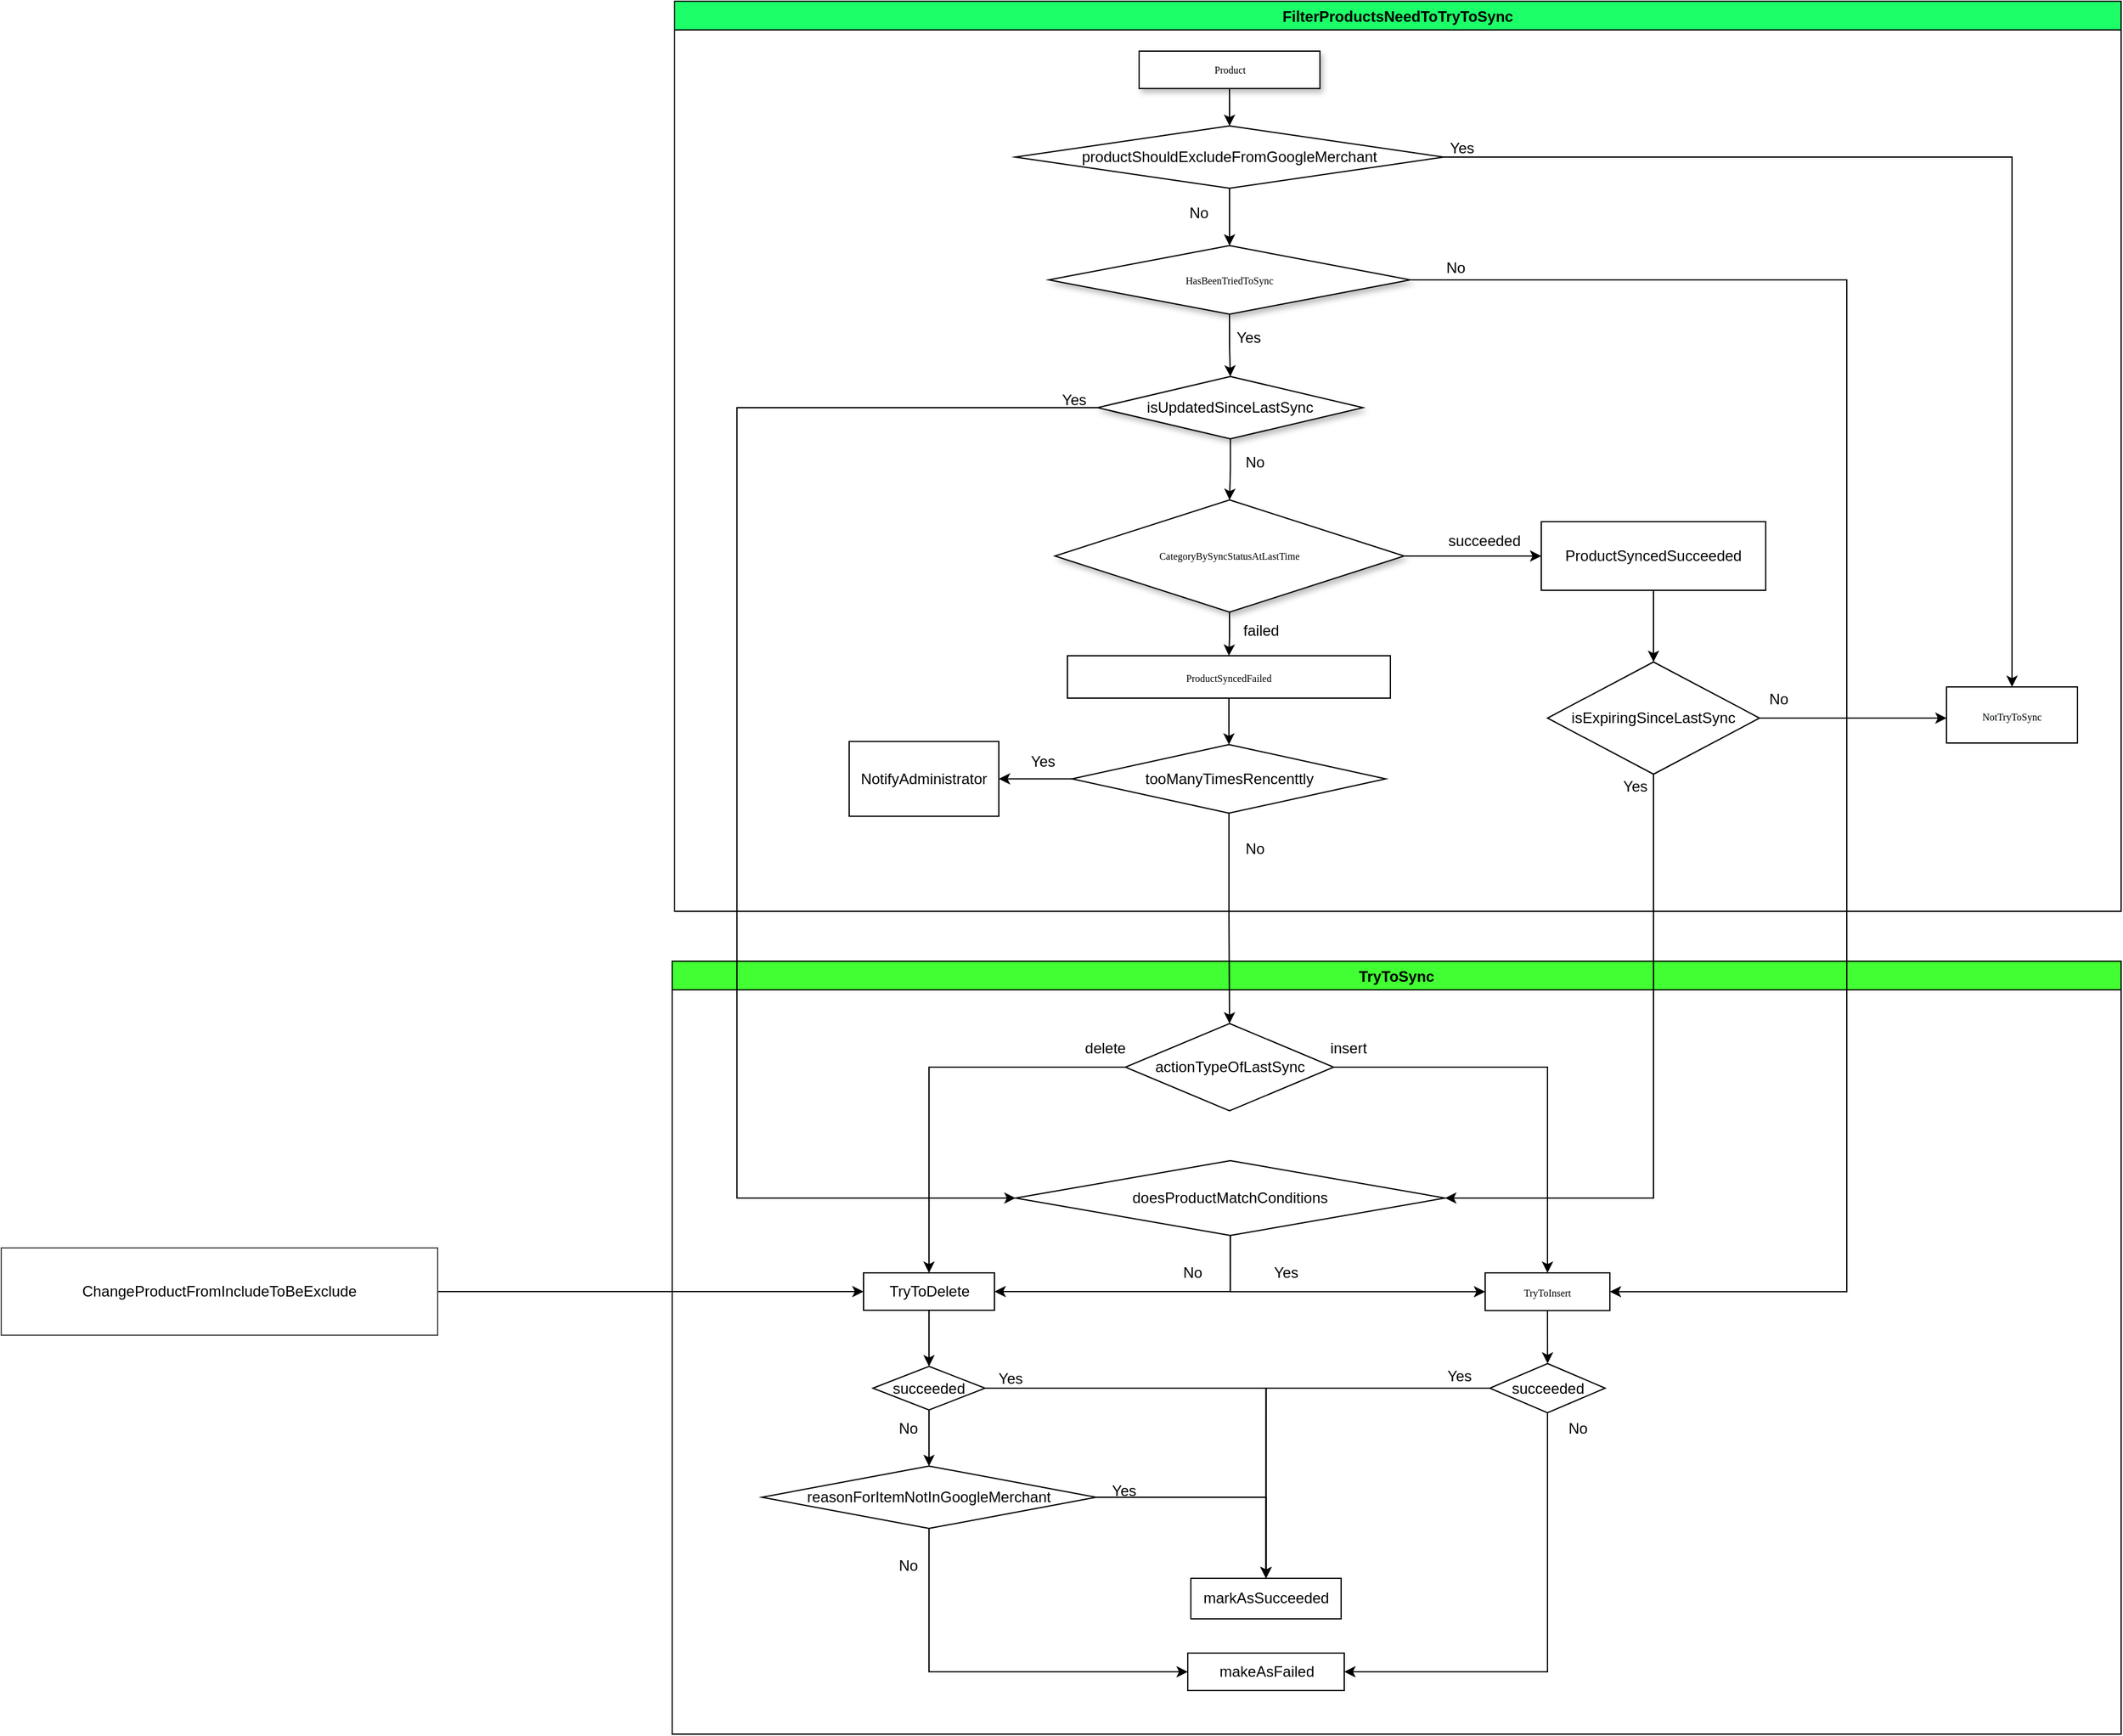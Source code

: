 <mxfile version="15.2.9" type="github">
  <diagram name="Page-1" id="edf60f1a-56cd-e834-aa8a-f176f3a09ee4">
    <mxGraphModel dx="2773" dy="831" grid="1" gridSize="10" guides="1" tooltips="1" connect="1" arrows="1" fold="1" page="1" pageScale="1" pageWidth="1100" pageHeight="850" background="none" math="0" shadow="0">
      <root>
        <mxCell id="0" />
        <mxCell id="1" parent="0" />
        <mxCell id="CbQrUeuHH6SoIER56HUJ-154" value="TryToSync" style="swimlane;shadow=0;fillColor=#41FF33;" vertex="1" parent="1">
          <mxGeometry x="168" y="1000" width="1162" height="620" as="geometry" />
        </mxCell>
        <mxCell id="CbQrUeuHH6SoIER56HUJ-128" value="delete" style="text;html=1;align=center;verticalAlign=middle;resizable=0;points=[];autosize=1;strokeColor=none;fillColor=none;" vertex="1" parent="CbQrUeuHH6SoIER56HUJ-154">
          <mxGeometry x="322" y="60" width="50" height="20" as="geometry" />
        </mxCell>
        <mxCell id="CbQrUeuHH6SoIER56HUJ-129" value="insert" style="text;html=1;align=center;verticalAlign=middle;resizable=0;points=[];autosize=1;strokeColor=none;fillColor=none;" vertex="1" parent="CbQrUeuHH6SoIER56HUJ-154">
          <mxGeometry x="522" y="60" width="40" height="20" as="geometry" />
        </mxCell>
        <mxCell id="CbQrUeuHH6SoIER56HUJ-15" value="doesProductMatchConditions" style="rhombus;whiteSpace=wrap;html=1;rounded=0;" vertex="1" parent="CbQrUeuHH6SoIER56HUJ-154">
          <mxGeometry x="275.38" y="160" width="344.5" height="60" as="geometry" />
        </mxCell>
        <mxCell id="CbQrUeuHH6SoIER56HUJ-142" style="edgeStyle=orthogonalEdgeStyle;rounded=0;orthogonalLoop=1;jettySize=auto;html=1;exitX=0.5;exitY=1;exitDx=0;exitDy=0;entryX=1;entryY=0.5;entryDx=0;entryDy=0;" edge="1" parent="CbQrUeuHH6SoIER56HUJ-154" source="CbQrUeuHH6SoIER56HUJ-15" target="CbQrUeuHH6SoIER56HUJ-34">
          <mxGeometry relative="1" as="geometry" />
        </mxCell>
        <mxCell id="CbQrUeuHH6SoIER56HUJ-50" value="reasonForItemNotInGoogleMerchant" style="rhombus;whiteSpace=wrap;html=1;rounded=0;" vertex="1" parent="CbQrUeuHH6SoIER56HUJ-154">
          <mxGeometry x="72" y="405" width="268" height="50" as="geometry" />
        </mxCell>
        <mxCell id="CbQrUeuHH6SoIER56HUJ-34" value="TryToDelete" style="whiteSpace=wrap;html=1;rounded=0;" vertex="1" parent="CbQrUeuHH6SoIER56HUJ-154">
          <mxGeometry x="153.5" y="250" width="105" height="30" as="geometry" />
        </mxCell>
        <mxCell id="CbQrUeuHH6SoIER56HUJ-81" style="edgeStyle=orthogonalEdgeStyle;rounded=0;orthogonalLoop=1;jettySize=auto;html=1;exitX=0.5;exitY=1;exitDx=0;exitDy=0;entryX=0.5;entryY=0;entryDx=0;entryDy=0;" edge="1" parent="CbQrUeuHH6SoIER56HUJ-154" source="CbQrUeuHH6SoIER56HUJ-43" target="CbQrUeuHH6SoIER56HUJ-50">
          <mxGeometry relative="1" as="geometry" />
        </mxCell>
        <mxCell id="CbQrUeuHH6SoIER56HUJ-43" value="succeeded" style="rhombus;whiteSpace=wrap;html=1;rounded=0;" vertex="1" parent="CbQrUeuHH6SoIER56HUJ-154">
          <mxGeometry x="161.0" y="325" width="90" height="35" as="geometry" />
        </mxCell>
        <mxCell id="CbQrUeuHH6SoIER56HUJ-82" style="edgeStyle=orthogonalEdgeStyle;rounded=0;orthogonalLoop=1;jettySize=auto;html=1;exitX=0.5;exitY=1;exitDx=0;exitDy=0;entryX=0.5;entryY=0;entryDx=0;entryDy=0;" edge="1" parent="CbQrUeuHH6SoIER56HUJ-154" source="CbQrUeuHH6SoIER56HUJ-34" target="CbQrUeuHH6SoIER56HUJ-43">
          <mxGeometry relative="1" as="geometry" />
        </mxCell>
        <mxCell id="CbQrUeuHH6SoIER56HUJ-146" style="edgeStyle=orthogonalEdgeStyle;rounded=0;orthogonalLoop=1;jettySize=auto;html=1;exitX=1;exitY=0.5;exitDx=0;exitDy=0;entryX=0.5;entryY=0;entryDx=0;entryDy=0;" edge="1" parent="CbQrUeuHH6SoIER56HUJ-154" source="CbQrUeuHH6SoIER56HUJ-50" target="CbQrUeuHH6SoIER56HUJ-77">
          <mxGeometry relative="1" as="geometry" />
        </mxCell>
        <mxCell id="CbQrUeuHH6SoIER56HUJ-151" style="edgeStyle=orthogonalEdgeStyle;rounded=0;orthogonalLoop=1;jettySize=auto;html=1;exitX=0.5;exitY=1;exitDx=0;exitDy=0;entryX=0;entryY=0.5;entryDx=0;entryDy=0;" edge="1" parent="CbQrUeuHH6SoIER56HUJ-154" source="CbQrUeuHH6SoIER56HUJ-50" target="CbQrUeuHH6SoIER56HUJ-56">
          <mxGeometry relative="1" as="geometry" />
        </mxCell>
        <mxCell id="CbQrUeuHH6SoIER56HUJ-56" value="makeAsFailed" style="rounded=0;whiteSpace=wrap;html=1;" vertex="1" parent="CbQrUeuHH6SoIER56HUJ-154">
          <mxGeometry x="413.5" y="555" width="125.5" height="30" as="geometry" />
        </mxCell>
        <mxCell id="CbQrUeuHH6SoIER56HUJ-77" value="markAsSucceeded" style="whiteSpace=wrap;html=1;rounded=0;" vertex="1" parent="CbQrUeuHH6SoIER56HUJ-154">
          <mxGeometry x="416" y="495" width="120.5" height="32.5" as="geometry" />
        </mxCell>
        <mxCell id="CbQrUeuHH6SoIER56HUJ-148" style="edgeStyle=orthogonalEdgeStyle;rounded=0;orthogonalLoop=1;jettySize=auto;html=1;exitX=1;exitY=0.5;exitDx=0;exitDy=0;entryX=0.5;entryY=0;entryDx=0;entryDy=0;" edge="1" parent="CbQrUeuHH6SoIER56HUJ-154" source="CbQrUeuHH6SoIER56HUJ-43" target="CbQrUeuHH6SoIER56HUJ-77">
          <mxGeometry relative="1" as="geometry" />
        </mxCell>
        <mxCell id="CbQrUeuHH6SoIER56HUJ-147" value="Yes" style="text;html=1;align=center;verticalAlign=middle;resizable=0;points=[];autosize=1;strokeColor=none;fillColor=none;" vertex="1" parent="CbQrUeuHH6SoIER56HUJ-154">
          <mxGeometry x="342.25" y="415" width="40" height="20" as="geometry" />
        </mxCell>
        <mxCell id="CbQrUeuHH6SoIER56HUJ-149" value="Yes" style="text;html=1;align=center;verticalAlign=middle;resizable=0;points=[];autosize=1;strokeColor=none;fillColor=none;" vertex="1" parent="CbQrUeuHH6SoIER56HUJ-154">
          <mxGeometry x="251" y="325" width="40" height="20" as="geometry" />
        </mxCell>
        <mxCell id="CbQrUeuHH6SoIER56HUJ-152" value="No" style="text;html=1;align=center;verticalAlign=middle;resizable=0;points=[];autosize=1;strokeColor=none;fillColor=none;" vertex="1" parent="CbQrUeuHH6SoIER56HUJ-154">
          <mxGeometry x="173.5" y="475" width="30" height="20" as="geometry" />
        </mxCell>
        <mxCell id="CbQrUeuHH6SoIER56HUJ-153" value="No" style="text;html=1;align=center;verticalAlign=middle;resizable=0;points=[];autosize=1;strokeColor=none;fillColor=none;" vertex="1" parent="CbQrUeuHH6SoIER56HUJ-154">
          <mxGeometry x="173.5" y="365" width="30" height="20" as="geometry" />
        </mxCell>
        <mxCell id="CbQrUeuHH6SoIER56HUJ-155" style="edgeStyle=orthogonalEdgeStyle;rounded=0;orthogonalLoop=1;jettySize=auto;html=1;exitX=0;exitY=0.5;exitDx=0;exitDy=0;entryX=0.5;entryY=0;entryDx=0;entryDy=0;" edge="1" parent="CbQrUeuHH6SoIER56HUJ-154" source="CbQrUeuHH6SoIER56HUJ-144" target="CbQrUeuHH6SoIER56HUJ-77">
          <mxGeometry relative="1" as="geometry" />
        </mxCell>
        <mxCell id="CbQrUeuHH6SoIER56HUJ-157" style="edgeStyle=orthogonalEdgeStyle;rounded=0;orthogonalLoop=1;jettySize=auto;html=1;exitX=0.5;exitY=1;exitDx=0;exitDy=0;entryX=1;entryY=0.5;entryDx=0;entryDy=0;" edge="1" parent="CbQrUeuHH6SoIER56HUJ-154" source="CbQrUeuHH6SoIER56HUJ-144" target="CbQrUeuHH6SoIER56HUJ-56">
          <mxGeometry relative="1" as="geometry" />
        </mxCell>
        <mxCell id="CbQrUeuHH6SoIER56HUJ-144" value="succeeded" style="rhombus;whiteSpace=wrap;html=1;rounded=0;" vertex="1" parent="CbQrUeuHH6SoIER56HUJ-154">
          <mxGeometry x="655.75" y="322.75" width="92.5" height="39.5" as="geometry" />
        </mxCell>
        <mxCell id="CbQrUeuHH6SoIER56HUJ-156" value="Yes" style="text;html=1;align=center;verticalAlign=middle;resizable=0;points=[];autosize=1;strokeColor=none;fillColor=none;" vertex="1" parent="CbQrUeuHH6SoIER56HUJ-154">
          <mxGeometry x="610.5" y="322.75" width="40" height="20" as="geometry" />
        </mxCell>
        <mxCell id="CbQrUeuHH6SoIER56HUJ-158" value="No" style="text;html=1;align=center;verticalAlign=middle;resizable=0;points=[];autosize=1;strokeColor=none;fillColor=none;" vertex="1" parent="CbQrUeuHH6SoIER56HUJ-154">
          <mxGeometry x="710.5" y="365" width="30" height="20" as="geometry" />
        </mxCell>
        <mxCell id="CbQrUeuHH6SoIER56HUJ-145" value="" style="edgeStyle=orthogonalEdgeStyle;rounded=0;orthogonalLoop=1;jettySize=auto;html=1;" edge="1" parent="CbQrUeuHH6SoIER56HUJ-154" source="CbQrUeuHH6SoIER56HUJ-93" target="CbQrUeuHH6SoIER56HUJ-144">
          <mxGeometry relative="1" as="geometry" />
        </mxCell>
        <mxCell id="CbQrUeuHH6SoIER56HUJ-93" value="&lt;span style=&quot;font-family: &amp;#34;verdana&amp;#34; ; font-size: 8px&quot;&gt;TryToInsert&lt;/span&gt;" style="rounded=0;whiteSpace=wrap;html=1;" vertex="1" parent="CbQrUeuHH6SoIER56HUJ-154">
          <mxGeometry x="652" y="250" width="100" height="30.25" as="geometry" />
        </mxCell>
        <mxCell id="CbQrUeuHH6SoIER56HUJ-143" style="edgeStyle=orthogonalEdgeStyle;rounded=0;orthogonalLoop=1;jettySize=auto;html=1;exitX=0.5;exitY=1;exitDx=0;exitDy=0;entryX=0;entryY=0.5;entryDx=0;entryDy=0;" edge="1" parent="CbQrUeuHH6SoIER56HUJ-154" source="CbQrUeuHH6SoIER56HUJ-15" target="CbQrUeuHH6SoIER56HUJ-93">
          <mxGeometry relative="1" as="geometry">
            <mxPoint x="425.25" y="230" as="sourcePoint" />
            <mxPoint x="307.5" y="400" as="targetPoint" />
          </mxGeometry>
        </mxCell>
        <mxCell id="CbQrUeuHH6SoIER56HUJ-159" value="No" style="text;html=1;align=center;verticalAlign=middle;resizable=0;points=[];autosize=1;strokeColor=none;fillColor=none;" vertex="1" parent="CbQrUeuHH6SoIER56HUJ-154">
          <mxGeometry x="402" y="240" width="30" height="20" as="geometry" />
        </mxCell>
        <mxCell id="CbQrUeuHH6SoIER56HUJ-160" value="Yes" style="text;html=1;align=center;verticalAlign=middle;resizable=0;points=[];autosize=1;strokeColor=none;fillColor=none;" vertex="1" parent="CbQrUeuHH6SoIER56HUJ-154">
          <mxGeometry x="472" y="240" width="40" height="20" as="geometry" />
        </mxCell>
        <mxCell id="EK-wam1igdU6rYTjhElC-139" style="edgeStyle=orthogonalEdgeStyle;rounded=0;orthogonalLoop=1;jettySize=auto;html=1;exitX=0.5;exitY=1;exitDx=0;exitDy=0;entryX=0.5;entryY=0;entryDx=0;entryDy=0;" parent="1" source="7Pt-dEw9oAocELptS7nf-5" target="EK-wam1igdU6rYTjhElC-64" edge="1">
          <mxGeometry relative="1" as="geometry" />
        </mxCell>
        <mxCell id="CbQrUeuHH6SoIER56HUJ-123" value="" style="edgeStyle=orthogonalEdgeStyle;rounded=0;orthogonalLoop=1;jettySize=auto;html=1;entryX=1;entryY=0.5;entryDx=0;entryDy=0;" edge="1" parent="1" source="7Pt-dEw9oAocELptS7nf-5" target="CbQrUeuHH6SoIER56HUJ-93">
          <mxGeometry relative="1" as="geometry">
            <mxPoint x="925" y="453.5" as="targetPoint" />
            <Array as="points">
              <mxPoint x="1110" y="454" />
              <mxPoint x="1110" y="1265" />
            </Array>
          </mxGeometry>
        </mxCell>
        <mxCell id="7Pt-dEw9oAocELptS7nf-5" value="&lt;span&gt;HasBeenTriedToSync&lt;/span&gt;" style="rhombus;whiteSpace=wrap;html=1;rounded=0;shadow=1;labelBackgroundColor=none;strokeWidth=1;fontFamily=Verdana;fontSize=8;align=center;" parent="1" vertex="1">
          <mxGeometry x="470" y="426" width="290" height="55" as="geometry" />
        </mxCell>
        <mxCell id="7Pt-dEw9oAocELptS7nf-24" value="" style="edgeStyle=orthogonalEdgeStyle;rounded=0;orthogonalLoop=1;jettySize=auto;html=1;" parent="1" edge="1">
          <mxGeometry relative="1" as="geometry">
            <mxPoint x="1370" y="690" as="targetPoint" />
          </mxGeometry>
        </mxCell>
        <mxCell id="EK-wam1igdU6rYTjhElC-19" value="No" style="text;html=1;align=center;verticalAlign=middle;resizable=0;points=[];autosize=1;strokeColor=none;fillColor=none;" parent="1" vertex="1">
          <mxGeometry x="781" y="433.5" width="30" height="20" as="geometry" />
        </mxCell>
        <mxCell id="EK-wam1igdU6rYTjhElC-20" value="Yes" style="text;html=1;align=center;verticalAlign=middle;resizable=0;points=[];autosize=1;strokeColor=none;fillColor=none;" parent="1" vertex="1">
          <mxGeometry x="610" y="490" width="40" height="20" as="geometry" />
        </mxCell>
        <mxCell id="EK-wam1igdU6rYTjhElC-71" value="" style="edgeStyle=orthogonalEdgeStyle;rounded=0;orthogonalLoop=1;jettySize=auto;html=1;entryX=0.5;entryY=0;entryDx=0;entryDy=0;" parent="1" source="EK-wam1igdU6rYTjhElC-64" target="EK-wam1igdU6rYTjhElC-99" edge="1">
          <mxGeometry relative="1" as="geometry">
            <mxPoint x="615.6" y="631" as="targetPoint" />
          </mxGeometry>
        </mxCell>
        <mxCell id="CbQrUeuHH6SoIER56HUJ-135" style="edgeStyle=orthogonalEdgeStyle;rounded=0;orthogonalLoop=1;jettySize=auto;html=1;exitX=0;exitY=0.5;exitDx=0;exitDy=0;entryX=0;entryY=0.5;entryDx=0;entryDy=0;" edge="1" parent="1" source="EK-wam1igdU6rYTjhElC-64" target="CbQrUeuHH6SoIER56HUJ-15">
          <mxGeometry relative="1" as="geometry">
            <Array as="points">
              <mxPoint x="220" y="556" />
              <mxPoint x="220" y="1190" />
            </Array>
          </mxGeometry>
        </mxCell>
        <mxCell id="EK-wam1igdU6rYTjhElC-64" value="&lt;span style=&quot;font-family: &amp;#34;helvetica&amp;#34; ; font-size: 12px&quot;&gt;isUpdatedSinceLastSync&lt;/span&gt;" style="rhombus;whiteSpace=wrap;html=1;rounded=0;shadow=1;fontFamily=Verdana;fontSize=8;strokeWidth=1;" parent="1" vertex="1">
          <mxGeometry x="509.25" y="531" width="212.75" height="50" as="geometry" />
        </mxCell>
        <mxCell id="EK-wam1igdU6rYTjhElC-91" style="edgeStyle=orthogonalEdgeStyle;rounded=0;orthogonalLoop=1;jettySize=auto;html=1;exitX=1;exitY=0.5;exitDx=0;exitDy=0;entryX=0;entryY=0.5;entryDx=0;entryDy=0;" parent="1" source="EK-wam1igdU6rYTjhElC-99" target="EK-wam1igdU6rYTjhElC-74" edge="1">
          <mxGeometry relative="1" as="geometry" />
        </mxCell>
        <mxCell id="EK-wam1igdU6rYTjhElC-100" value="" style="edgeStyle=orthogonalEdgeStyle;rounded=0;orthogonalLoop=1;jettySize=auto;html=1;" parent="1" target="EK-wam1igdU6rYTjhElC-99" edge="1">
          <mxGeometry relative="1" as="geometry">
            <mxPoint x="615.6" y="630" as="sourcePoint" />
          </mxGeometry>
        </mxCell>
        <mxCell id="EK-wam1igdU6rYTjhElC-109" value="" style="edgeStyle=orthogonalEdgeStyle;rounded=0;orthogonalLoop=1;jettySize=auto;html=1;" parent="1" source="EK-wam1igdU6rYTjhElC-75" target="EK-wam1igdU6rYTjhElC-108" edge="1">
          <mxGeometry relative="1" as="geometry" />
        </mxCell>
        <mxCell id="EK-wam1igdU6rYTjhElC-75" value="&lt;span style=&quot;font-family: &amp;#34;verdana&amp;#34; ; font-size: 8px&quot;&gt;ProductSyncedFailed&lt;/span&gt;" style="rounded=0;whiteSpace=wrap;html=1;" parent="1" vertex="1">
          <mxGeometry x="485" y="755" width="259" height="34" as="geometry" />
        </mxCell>
        <mxCell id="EK-wam1igdU6rYTjhElC-102" style="edgeStyle=orthogonalEdgeStyle;rounded=0;orthogonalLoop=1;jettySize=auto;html=1;exitX=0.5;exitY=1;exitDx=0;exitDy=0;" parent="1" source="EK-wam1igdU6rYTjhElC-99" target="EK-wam1igdU6rYTjhElC-75" edge="1">
          <mxGeometry relative="1" as="geometry" />
        </mxCell>
        <mxCell id="EK-wam1igdU6rYTjhElC-99" value="CategoryBySyncStatusAtLastTime" style="rhombus;whiteSpace=wrap;html=1;rounded=0;shadow=1;fontFamily=Verdana;fontSize=8;strokeWidth=1;" parent="1" vertex="1">
          <mxGeometry x="475" y="630" width="280" height="90" as="geometry" />
        </mxCell>
        <mxCell id="EK-wam1igdU6rYTjhElC-101" value="succeeded" style="text;html=1;align=center;verticalAlign=middle;resizable=0;points=[];autosize=1;strokeColor=none;fillColor=none;" parent="1" vertex="1">
          <mxGeometry x="784" y="653.25" width="70" height="20" as="geometry" />
        </mxCell>
        <mxCell id="EK-wam1igdU6rYTjhElC-103" value="failed" style="text;html=1;align=center;verticalAlign=middle;resizable=0;points=[];autosize=1;strokeColor=none;fillColor=none;" parent="1" vertex="1">
          <mxGeometry x="620" y="725" width="40" height="20" as="geometry" />
        </mxCell>
        <mxCell id="EK-wam1igdU6rYTjhElC-133" style="edgeStyle=orthogonalEdgeStyle;rounded=0;orthogonalLoop=1;jettySize=auto;html=1;exitX=0;exitY=0.5;exitDx=0;exitDy=0;entryX=1;entryY=0.5;entryDx=0;entryDy=0;" parent="1" source="EK-wam1igdU6rYTjhElC-108" target="EK-wam1igdU6rYTjhElC-116" edge="1">
          <mxGeometry relative="1" as="geometry" />
        </mxCell>
        <mxCell id="CbQrUeuHH6SoIER56HUJ-98" value="" style="edgeStyle=orthogonalEdgeStyle;rounded=0;orthogonalLoop=1;jettySize=auto;html=1;" edge="1" parent="1" source="EK-wam1igdU6rYTjhElC-108" target="CbQrUeuHH6SoIER56HUJ-97">
          <mxGeometry relative="1" as="geometry" />
        </mxCell>
        <mxCell id="EK-wam1igdU6rYTjhElC-108" value="tooManyTimesRencenttly" style="rhombus;whiteSpace=wrap;html=1;rounded=0;" parent="1" vertex="1">
          <mxGeometry x="488.75" y="826.25" width="251.5" height="55" as="geometry" />
        </mxCell>
        <mxCell id="EK-wam1igdU6rYTjhElC-116" value="NotifyAdministrator" style="rounded=0;whiteSpace=wrap;html=1;" parent="1" vertex="1">
          <mxGeometry x="310" y="823.75" width="120" height="60" as="geometry" />
        </mxCell>
        <mxCell id="EK-wam1igdU6rYTjhElC-122" value="No" style="text;html=1;align=center;verticalAlign=middle;resizable=0;points=[];autosize=1;strokeColor=none;fillColor=none;" parent="1" vertex="1">
          <mxGeometry x="620" y="900" width="30" height="20" as="geometry" />
        </mxCell>
        <mxCell id="EK-wam1igdU6rYTjhElC-123" value="Yes" style="text;html=1;align=center;verticalAlign=middle;resizable=0;points=[];autosize=1;strokeColor=none;fillColor=none;" parent="1" vertex="1">
          <mxGeometry x="445" y="830" width="40" height="20" as="geometry" />
        </mxCell>
        <mxCell id="EK-wam1igdU6rYTjhElC-140" value="No" style="text;html=1;align=center;verticalAlign=middle;resizable=0;points=[];autosize=1;strokeColor=none;fillColor=none;" parent="1" vertex="1">
          <mxGeometry x="620" y="590" width="30" height="20" as="geometry" />
        </mxCell>
        <mxCell id="CbQrUeuHH6SoIER56HUJ-7" value="FilterProductsNeedToTryToSync" style="swimlane;fillColor=#1CFF68;" vertex="1" parent="1">
          <mxGeometry x="170" y="230" width="1160" height="730" as="geometry" />
        </mxCell>
        <mxCell id="CbQrUeuHH6SoIER56HUJ-134" style="edgeStyle=orthogonalEdgeStyle;rounded=0;orthogonalLoop=1;jettySize=auto;html=1;exitX=1;exitY=0.5;exitDx=0;exitDy=0;entryX=0.5;entryY=0;entryDx=0;entryDy=0;" edge="1" parent="CbQrUeuHH6SoIER56HUJ-7" source="CbQrUeuHH6SoIER56HUJ-58" target="EK-wam1igdU6rYTjhElC-120">
          <mxGeometry relative="1" as="geometry" />
        </mxCell>
        <mxCell id="CbQrUeuHH6SoIER56HUJ-58" value="productShouldExcludeFromGoogleMerchant" style="rhombus;whiteSpace=wrap;html=1;rounded=0;" vertex="1" parent="CbQrUeuHH6SoIER56HUJ-7">
          <mxGeometry x="273.22" y="100" width="343.56" height="50" as="geometry" />
        </mxCell>
        <mxCell id="CbQrUeuHH6SoIER56HUJ-70" style="edgeStyle=orthogonalEdgeStyle;rounded=0;orthogonalLoop=1;jettySize=auto;html=1;exitX=0.5;exitY=1;exitDx=0;exitDy=0;" edge="1" parent="CbQrUeuHH6SoIER56HUJ-7" source="7Pt-dEw9oAocELptS7nf-1" target="CbQrUeuHH6SoIER56HUJ-58">
          <mxGeometry relative="1" as="geometry" />
        </mxCell>
        <mxCell id="7Pt-dEw9oAocELptS7nf-1" value="Product" style="whiteSpace=wrap;html=1;rounded=0;shadow=1;labelBackgroundColor=none;strokeWidth=1;fontFamily=Verdana;fontSize=8;align=center;" parent="CbQrUeuHH6SoIER56HUJ-7" vertex="1">
          <mxGeometry x="372.5" y="40" width="145" height="30" as="geometry" />
        </mxCell>
        <mxCell id="EK-wam1igdU6rYTjhElC-120" value="&#xa;&#xa;&lt;span style=&quot;color: rgb(0, 0, 0); font-family: verdana; font-size: 8px; font-style: normal; font-weight: 400; letter-spacing: normal; text-align: center; text-indent: 0px; text-transform: none; word-spacing: 0px; background-color: rgb(248, 249, 250); display: inline; float: none;&quot;&gt;NotTryToSync&lt;/span&gt;&#xa;&#xa;" style="rounded=0;whiteSpace=wrap;html=1;" parent="CbQrUeuHH6SoIER56HUJ-7" vertex="1">
          <mxGeometry x="1020" y="550" width="105" height="45" as="geometry" />
        </mxCell>
        <mxCell id="CbQrUeuHH6SoIER56HUJ-68" value="Yes" style="text;html=1;align=center;verticalAlign=middle;resizable=0;points=[];autosize=1;strokeColor=none;fillColor=none;" vertex="1" parent="CbQrUeuHH6SoIER56HUJ-7">
          <mxGeometry x="750" y="620" width="40" height="20" as="geometry" />
        </mxCell>
        <mxCell id="CbQrUeuHH6SoIER56HUJ-66" value="No" style="text;html=1;align=center;verticalAlign=middle;resizable=0;points=[];autosize=1;strokeColor=none;fillColor=none;" vertex="1" parent="CbQrUeuHH6SoIER56HUJ-7">
          <mxGeometry x="870" y="550" width="30" height="20" as="geometry" />
        </mxCell>
        <mxCell id="EK-wam1igdU6rYTjhElC-80" value="isExpiringSinceLastSync" style="rhombus;whiteSpace=wrap;html=1;" parent="CbQrUeuHH6SoIER56HUJ-7" vertex="1">
          <mxGeometry x="700" y="530" width="170" height="90" as="geometry" />
        </mxCell>
        <mxCell id="EK-wam1igdU6rYTjhElC-121" style="edgeStyle=orthogonalEdgeStyle;rounded=0;orthogonalLoop=1;jettySize=auto;html=1;exitX=1;exitY=0.5;exitDx=0;exitDy=0;" parent="CbQrUeuHH6SoIER56HUJ-7" source="EK-wam1igdU6rYTjhElC-80" target="EK-wam1igdU6rYTjhElC-120" edge="1">
          <mxGeometry relative="1" as="geometry">
            <mxPoint x="860" y="610" as="sourcePoint" />
            <Array as="points">
              <mxPoint x="1120" y="575" />
              <mxPoint x="1120" y="575" />
            </Array>
          </mxGeometry>
        </mxCell>
        <mxCell id="EK-wam1igdU6rYTjhElC-74" value="ProductSyncedSucceeded" style="rounded=0;whiteSpace=wrap;html=1;" parent="CbQrUeuHH6SoIER56HUJ-7" vertex="1">
          <mxGeometry x="695" y="417.5" width="180" height="55" as="geometry" />
        </mxCell>
        <mxCell id="EK-wam1igdU6rYTjhElC-83" style="edgeStyle=orthogonalEdgeStyle;rounded=0;orthogonalLoop=1;jettySize=auto;html=1;exitX=0.5;exitY=1;exitDx=0;exitDy=0;entryX=0.5;entryY=0;entryDx=0;entryDy=0;" parent="CbQrUeuHH6SoIER56HUJ-7" source="EK-wam1igdU6rYTjhElC-74" target="EK-wam1igdU6rYTjhElC-80" edge="1">
          <mxGeometry relative="1" as="geometry" />
        </mxCell>
        <mxCell id="EK-wam1igdU6rYTjhElC-82" value="Yes" style="text;html=1;align=center;verticalAlign=middle;resizable=0;points=[];autosize=1;strokeColor=none;fillColor=none;" parent="CbQrUeuHH6SoIER56HUJ-7" vertex="1">
          <mxGeometry x="300" y="310" width="40" height="20" as="geometry" />
        </mxCell>
        <mxCell id="CbQrUeuHH6SoIER56HUJ-161" value="Yes" style="text;html=1;align=center;verticalAlign=middle;resizable=0;points=[];autosize=1;strokeColor=none;fillColor=none;" vertex="1" parent="CbQrUeuHH6SoIER56HUJ-7">
          <mxGeometry x="610.78" y="108" width="40" height="20" as="geometry" />
        </mxCell>
        <mxCell id="CbQrUeuHH6SoIER56HUJ-168" value="No" style="text;html=1;align=center;verticalAlign=middle;resizable=0;points=[];autosize=1;strokeColor=none;fillColor=none;" vertex="1" parent="CbQrUeuHH6SoIER56HUJ-7">
          <mxGeometry x="405" y="160" width="30" height="20" as="geometry" />
        </mxCell>
        <mxCell id="CbQrUeuHH6SoIER56HUJ-137" style="edgeStyle=orthogonalEdgeStyle;rounded=0;orthogonalLoop=1;jettySize=auto;html=1;exitX=0.5;exitY=1;exitDx=0;exitDy=0;entryX=1;entryY=0.5;entryDx=0;entryDy=0;" edge="1" parent="1" source="EK-wam1igdU6rYTjhElC-80" target="CbQrUeuHH6SoIER56HUJ-15">
          <mxGeometry relative="1" as="geometry" />
        </mxCell>
        <mxCell id="CbQrUeuHH6SoIER56HUJ-139" style="edgeStyle=orthogonalEdgeStyle;rounded=0;orthogonalLoop=1;jettySize=auto;html=1;exitX=0;exitY=0.5;exitDx=0;exitDy=0;entryX=0.5;entryY=0;entryDx=0;entryDy=0;" edge="1" parent="1" source="CbQrUeuHH6SoIER56HUJ-97" target="CbQrUeuHH6SoIER56HUJ-34">
          <mxGeometry relative="1" as="geometry" />
        </mxCell>
        <mxCell id="CbQrUeuHH6SoIER56HUJ-140" style="edgeStyle=orthogonalEdgeStyle;rounded=0;orthogonalLoop=1;jettySize=auto;html=1;exitX=1;exitY=0.5;exitDx=0;exitDy=0;entryX=0.5;entryY=0;entryDx=0;entryDy=0;" edge="1" parent="1" source="CbQrUeuHH6SoIER56HUJ-97" target="CbQrUeuHH6SoIER56HUJ-93">
          <mxGeometry relative="1" as="geometry" />
        </mxCell>
        <mxCell id="CbQrUeuHH6SoIER56HUJ-97" value="actionTypeOfLastSync" style="rhombus;whiteSpace=wrap;html=1;rounded=0;" vertex="1" parent="1">
          <mxGeometry x="531.5" y="1050" width="167" height="70" as="geometry" />
        </mxCell>
        <mxCell id="CbQrUeuHH6SoIER56HUJ-166" style="edgeStyle=orthogonalEdgeStyle;rounded=0;orthogonalLoop=1;jettySize=auto;html=1;exitX=1;exitY=0.5;exitDx=0;exitDy=0;entryX=0;entryY=0.5;entryDx=0;entryDy=0;" edge="1" parent="1" source="CbQrUeuHH6SoIER56HUJ-164" target="CbQrUeuHH6SoIER56HUJ-34">
          <mxGeometry relative="1" as="geometry" />
        </mxCell>
        <mxCell id="CbQrUeuHH6SoIER56HUJ-164" value="ChangeProductFromIncludeToBeExclude" style="rounded=0;whiteSpace=wrap;html=1;shadow=0;strokeColor=#4D4D4D;fillColor=#FFFFFF;" vertex="1" parent="1">
          <mxGeometry x="-370" y="1230" width="350" height="70" as="geometry" />
        </mxCell>
        <mxCell id="CbQrUeuHH6SoIER56HUJ-167" style="edgeStyle=orthogonalEdgeStyle;rounded=0;orthogonalLoop=1;jettySize=auto;html=1;exitX=0.5;exitY=1;exitDx=0;exitDy=0;entryX=0.5;entryY=0;entryDx=0;entryDy=0;" edge="1" parent="1" source="CbQrUeuHH6SoIER56HUJ-58" target="7Pt-dEw9oAocELptS7nf-5">
          <mxGeometry relative="1" as="geometry" />
        </mxCell>
      </root>
    </mxGraphModel>
  </diagram>
</mxfile>
